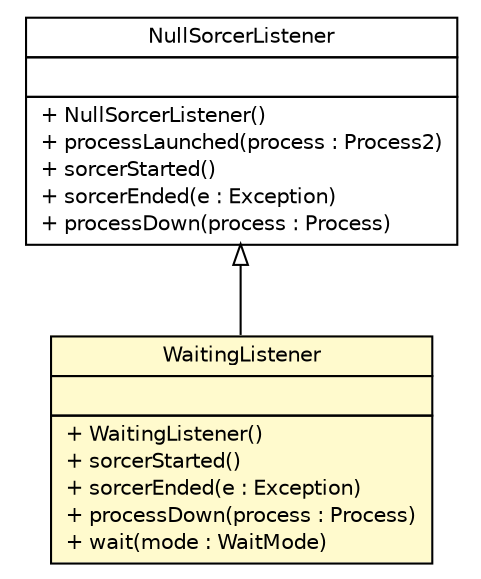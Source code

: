 #!/usr/local/bin/dot
#
# Class diagram 
# Generated by UMLGraph version R5_6 (http://www.umlgraph.org/)
#

digraph G {
	edge [fontname="Helvetica",fontsize=10,labelfontname="Helvetica",labelfontsize=10];
	node [fontname="Helvetica",fontsize=10,shape=plaintext];
	nodesep=0.25;
	ranksep=0.5;
	// sorcer.launcher.NullSorcerListener
	c585321 [label=<<table title="sorcer.launcher.NullSorcerListener" border="0" cellborder="1" cellspacing="0" cellpadding="2" port="p" href="./NullSorcerListener.html">
		<tr><td><table border="0" cellspacing="0" cellpadding="1">
<tr><td align="center" balign="center"> NullSorcerListener </td></tr>
		</table></td></tr>
		<tr><td><table border="0" cellspacing="0" cellpadding="1">
<tr><td align="left" balign="left">  </td></tr>
		</table></td></tr>
		<tr><td><table border="0" cellspacing="0" cellpadding="1">
<tr><td align="left" balign="left"> + NullSorcerListener() </td></tr>
<tr><td align="left" balign="left"> + processLaunched(process : Process2) </td></tr>
<tr><td align="left" balign="left"> + sorcerStarted() </td></tr>
<tr><td align="left" balign="left"> + sorcerEnded(e : Exception) </td></tr>
<tr><td align="left" balign="left"> + processDown(process : Process) </td></tr>
		</table></td></tr>
		</table>>, URL="./NullSorcerListener.html", fontname="Helvetica", fontcolor="black", fontsize=10.0];
	// sorcer.launcher.WaitingListener
	c585327 [label=<<table title="sorcer.launcher.WaitingListener" border="0" cellborder="1" cellspacing="0" cellpadding="2" port="p" bgcolor="lemonChiffon" href="./WaitingListener.html">
		<tr><td><table border="0" cellspacing="0" cellpadding="1">
<tr><td align="center" balign="center"> WaitingListener </td></tr>
		</table></td></tr>
		<tr><td><table border="0" cellspacing="0" cellpadding="1">
<tr><td align="left" balign="left">  </td></tr>
		</table></td></tr>
		<tr><td><table border="0" cellspacing="0" cellpadding="1">
<tr><td align="left" balign="left"> + WaitingListener() </td></tr>
<tr><td align="left" balign="left"> + sorcerStarted() </td></tr>
<tr><td align="left" balign="left"> + sorcerEnded(e : Exception) </td></tr>
<tr><td align="left" balign="left"> + processDown(process : Process) </td></tr>
<tr><td align="left" balign="left"> + wait(mode : WaitMode) </td></tr>
		</table></td></tr>
		</table>>, URL="./WaitingListener.html", fontname="Helvetica", fontcolor="black", fontsize=10.0];
	//sorcer.launcher.WaitingListener extends sorcer.launcher.NullSorcerListener
	c585321:p -> c585327:p [dir=back,arrowtail=empty];
}

